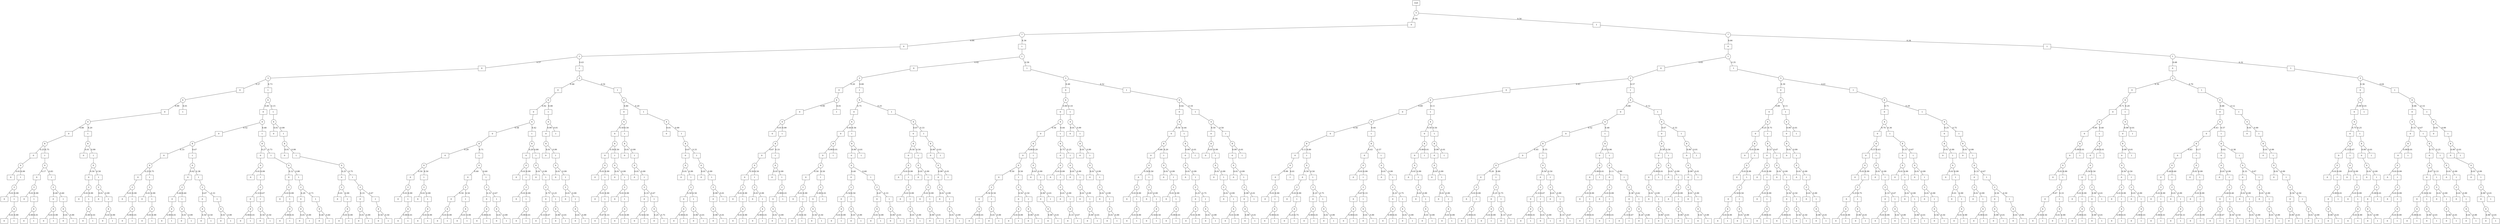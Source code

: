 graph G {
splines=true;
0 [shape=box, label = "root" ]
0--1;
1 [shape=circle, label=5]
1--2[label = 0.50, labelangle=110];
2 [shape=box, label=0]
2--3;
3 [shape=circle, label=7]
3--4[label = 0.64, labelangle=110];
4 [shape=box, label=0]
4--5;
5 [shape=circle, label=1]
5--6[label = 0.57, labelangle=110];
6 [shape=box, label=0]
6--7;
7 [shape=circle, label=3]
7--8[label = 0.27, labelangle=110];
8 [shape=box, label=0]
8--9;
9 [shape=circle, label=6]
9--10[label = 0.99, labelangle=110];
10 [shape=box, label=0]
10--11;
11 [shape=circle, label=4]
11--12[label = 0.80, labelangle=110];
12 [shape=box, label=0]
12--13;
13 [shape=circle, label=8]
13--14[label = 0.25, labelangle=110];
14 [shape=box, label=0]
14--15;
15 [shape=circle, label=0]
15--16[label = 0.01, labelangle=110];
16 [shape=box, label=0]
15--17[label = 0.99, labelangle=110];
17 [shape=box, label=1]
17--18;
18 [shape=circle, label=2]
18--19[label = 0.01, labelangle=110];
19 [shape=box, label=0]
18--20[label = 0.99, labelangle=110];
20 [shape=box, label=1]
20--21;
21 [shape=circle, label=9]
21--22[label = 0.01, labelangle=110];
22 [shape=box, label=0]
21--23[label = 0.99, labelangle=110];
23 [shape=box, label=1]
13--24[label = 0.75, labelangle=110];
24 [shape=box, label=1]
24--25;
25 [shape=circle, label=0]
25--26[label = 0.17, labelangle=110];
26 [shape=box, label=0]
26--27;
27 [shape=circle, label=2]
27--28[label = 0.01, labelangle=110];
28 [shape=box, label=0]
27--29[label = 0.99, labelangle=110];
29 [shape=box, label=1]
29--30;
30 [shape=circle, label=9]
30--31[label = 0.99, labelangle=110];
31 [shape=box, label=0]
30--32[label = 0.01, labelangle=110];
32 [shape=box, label=1]
25--33[label = 0.83, labelangle=110];
33 [shape=box, label=1]
33--34;
34 [shape=circle, label=2]
34--35[label = 0.40, labelangle=110];
35 [shape=box, label=0]
35--36;
36 [shape=circle, label=9]
36--37[label = 0.01, labelangle=110];
37 [shape=box, label=0]
36--38[label = 0.99, labelangle=110];
38 [shape=box, label=1]
34--39[label = 0.60, labelangle=110];
39 [shape=box, label=1]
39--40;
40 [shape=circle, label=9]
40--41[label = 0.01, labelangle=110];
41 [shape=box, label=0]
40--42[label = 0.99, labelangle=110];
42 [shape=box, label=1]
11--43[label = 0.20, labelangle=110];
43 [shape=box, label=1]
43--44;
44 [shape=circle, label=8]
44--45[label = 0.01, labelangle=110];
45 [shape=box, label=0]
44--46[label = 0.99, labelangle=110];
46 [shape=box, label=1]
46--47;
47 [shape=circle, label=0]
47--48[label = 0.50, labelangle=110];
48 [shape=box, label=0]
48--49;
49 [shape=circle, label=2]
49--50[label = 0.01, labelangle=110];
50 [shape=box, label=0]
49--51[label = 0.99, labelangle=110];
51 [shape=box, label=1]
51--52;
52 [shape=circle, label=9]
52--53[label = 0.99, labelangle=110];
53 [shape=box, label=0]
52--54[label = 0.01, labelangle=110];
54 [shape=box, label=1]
47--55[label = 0.50, labelangle=110];
55 [shape=box, label=1]
55--56;
56 [shape=circle, label=2]
56--57[label = 0.01, labelangle=110];
57 [shape=box, label=0]
56--58[label = 0.99, labelangle=110];
58 [shape=box, label=1]
58--59;
59 [shape=circle, label=9]
59--60[label = 0.01, labelangle=110];
60 [shape=box, label=0]
59--61[label = 0.99, labelangle=110];
61 [shape=box, label=1]
9--62[label = 0.01, labelangle=110];
62 [shape=box, label=1]
7--63[label = 0.73, labelangle=110];
63 [shape=box, label=1]
63--64;
64 [shape=circle, label=6]
64--65[label = 0.85, labelangle=110];
65 [shape=box, label=0]
65--66;
66 [shape=circle, label=4]
66--67[label = 0.52, labelangle=110];
67 [shape=box, label=0]
67--68;
68 [shape=circle, label=8]
68--69[label = 0.33, labelangle=110];
69 [shape=box, label=0]
69--70;
70 [shape=circle, label=0]
70--71[label = 0.25, labelangle=110];
71 [shape=box, label=0]
71--72;
72 [shape=circle, label=2]
72--73[label = 0.01, labelangle=110];
73 [shape=box, label=0]
72--74[label = 0.99, labelangle=110];
74 [shape=box, label=1]
74--75;
75 [shape=circle, label=9]
75--76[label = 0.99, labelangle=110];
76 [shape=box, label=0]
75--77[label = 0.01, labelangle=110];
77 [shape=box, label=1]
70--78[label = 0.75, labelangle=110];
78 [shape=box, label=1]
78--79;
79 [shape=circle, label=2]
79--80[label = 0.01, labelangle=110];
80 [shape=box, label=0]
79--81[label = 0.99, labelangle=110];
81 [shape=box, label=1]
81--82;
82 [shape=circle, label=9]
82--83[label = 0.01, labelangle=110];
83 [shape=box, label=0]
82--84[label = 0.99, labelangle=110];
84 [shape=box, label=1]
68--85[label = 0.67, labelangle=110];
85 [shape=box, label=1]
85--86;
86 [shape=circle, label=0]
86--87[label = 0.62, labelangle=110];
87 [shape=box, label=0]
87--88;
88 [shape=circle, label=2]
88--89[label = 0.40, labelangle=110];
89 [shape=box, label=0]
89--90;
90 [shape=circle, label=9]
90--91[label = 0.99, labelangle=110];
91 [shape=box, label=0]
90--92[label = 0.01, labelangle=110];
92 [shape=box, label=1]
88--93[label = 0.60, labelangle=110];
93 [shape=box, label=1]
93--94;
94 [shape=circle, label=9]
94--95[label = 0.01, labelangle=110];
95 [shape=box, label=0]
94--96[label = 0.99, labelangle=110];
96 [shape=box, label=1]
86--97[label = 0.38, labelangle=110];
97 [shape=box, label=1]
97--98;
98 [shape=circle, label=2]
98--99[label = 0.67, labelangle=110];
99 [shape=box, label=0]
99--100;
100 [shape=circle, label=9]
100--101[label = 0.50, labelangle=110];
101 [shape=box, label=0]
100--102[label = 0.50, labelangle=110];
102 [shape=box, label=1]
98--103[label = 0.33, labelangle=110];
103 [shape=box, label=1]
103--104;
104 [shape=circle, label=9]
104--105[label = 0.01, labelangle=110];
105 [shape=box, label=0]
104--106[label = 0.99, labelangle=110];
106 [shape=box, label=1]
66--107[label = 0.48, labelangle=110];
107 [shape=box, label=1]
107--108;
108 [shape=circle, label=8]
108--109[label = 0.27, labelangle=110];
109 [shape=box, label=0]
109--110;
110 [shape=circle, label=0]
110--111[label = 0.01, labelangle=110];
111 [shape=box, label=0]
110--112[label = 0.99, labelangle=110];
112 [shape=box, label=1]
112--113;
113 [shape=circle, label=2]
113--114[label = 0.33, labelangle=110];
114 [shape=box, label=0]
114--115;
115 [shape=circle, label=9]
115--116[label = 0.99, labelangle=110];
116 [shape=box, label=0]
115--117[label = 0.01, labelangle=110];
117 [shape=box, label=1]
113--118[label = 0.67, labelangle=110];
118 [shape=box, label=1]
118--119;
119 [shape=circle, label=9]
119--120[label = 0.50, labelangle=110];
120 [shape=box, label=0]
119--121[label = 0.50, labelangle=110];
121 [shape=box, label=1]
108--122[label = 0.73, labelangle=110];
122 [shape=box, label=1]
122--123;
123 [shape=circle, label=0]
123--124[label = 0.12, labelangle=110];
124 [shape=box, label=0]
124--125;
125 [shape=circle, label=2]
125--126[label = 0.01, labelangle=110];
126 [shape=box, label=0]
125--127[label = 0.99, labelangle=110];
127 [shape=box, label=1]
127--128;
128 [shape=circle, label=9]
128--129[label = 0.99, labelangle=110];
129 [shape=box, label=0]
128--130[label = 0.01, labelangle=110];
130 [shape=box, label=1]
123--131[label = 0.88, labelangle=110];
131 [shape=box, label=1]
131--132;
132 [shape=circle, label=2]
132--133[label = 0.29, labelangle=110];
133 [shape=box, label=0]
133--134;
134 [shape=circle, label=9]
134--135[label = 0.01, labelangle=110];
135 [shape=box, label=0]
134--136[label = 0.99, labelangle=110];
136 [shape=box, label=1]
132--137[label = 0.71, labelangle=110];
137 [shape=box, label=1]
137--138;
138 [shape=circle, label=9]
138--139[label = 0.40, labelangle=110];
139 [shape=box, label=0]
138--140[label = 0.60, labelangle=110];
140 [shape=box, label=1]
64--141[label = 0.15, labelangle=110];
141 [shape=box, label=1]
141--142;
142 [shape=circle, label=4]
142--143[label = 0.01, labelangle=110];
143 [shape=box, label=0]
142--144[label = 0.99, labelangle=110];
144 [shape=box, label=1]
144--145;
145 [shape=circle, label=8]
145--146[label = 0.01, labelangle=110];
146 [shape=box, label=0]
145--147[label = 0.99, labelangle=110];
147 [shape=box, label=1]
147--148;
148 [shape=circle, label=0]
148--149[label = 0.25, labelangle=110];
149 [shape=box, label=0]
149--150;
150 [shape=circle, label=2]
150--151[label = 0.01, labelangle=110];
151 [shape=box, label=0]
150--152[label = 0.99, labelangle=110];
152 [shape=box, label=1]
152--153;
153 [shape=circle, label=9]
153--154[label = 0.01, labelangle=110];
154 [shape=box, label=0]
153--155[label = 0.99, labelangle=110];
155 [shape=box, label=1]
148--156[label = 0.75, labelangle=110];
156 [shape=box, label=1]
156--157;
157 [shape=circle, label=2]
157--158[label = 0.33, labelangle=110];
158 [shape=box, label=0]
158--159;
159 [shape=circle, label=9]
159--160[label = 0.01, labelangle=110];
160 [shape=box, label=0]
159--161[label = 0.99, labelangle=110];
161 [shape=box, label=1]
157--162[label = 0.67, labelangle=110];
162 [shape=box, label=1]
162--163;
163 [shape=circle, label=9]
163--164[label = 0.50, labelangle=110];
164 [shape=box, label=0]
163--165[label = 0.50, labelangle=110];
165 [shape=box, label=1]
5--166[label = 0.43, labelangle=110];
166 [shape=box, label=1]
166--167;
167 [shape=circle, label=3]
167--168[label = 0.46, labelangle=110];
168 [shape=box, label=0]
168--169;
169 [shape=circle, label=6]
169--170[label = 0.92, labelangle=110];
170 [shape=box, label=0]
170--171;
171 [shape=circle, label=4]
171--172[label = 0.58, labelangle=110];
172 [shape=box, label=0]
172--173;
173 [shape=circle, label=8]
173--174[label = 0.29, labelangle=110];
174 [shape=box, label=0]
174--175;
175 [shape=circle, label=0]
175--176[label = 0.50, labelangle=110];
176 [shape=box, label=0]
176--177;
177 [shape=circle, label=2]
177--178[label = 0.01, labelangle=110];
178 [shape=box, label=0]
177--179[label = 0.99, labelangle=110];
179 [shape=box, label=1]
179--180;
180 [shape=circle, label=9]
180--181[label = 0.99, labelangle=110];
181 [shape=box, label=0]
180--182[label = 0.01, labelangle=110];
182 [shape=box, label=1]
175--183[label = 0.50, labelangle=110];
183 [shape=box, label=1]
183--184;
184 [shape=circle, label=2]
184--185[label = 0.01, labelangle=110];
185 [shape=box, label=0]
184--186[label = 0.99, labelangle=110];
186 [shape=box, label=1]
186--187;
187 [shape=circle, label=9]
187--188[label = 0.01, labelangle=110];
188 [shape=box, label=0]
187--189[label = 0.99, labelangle=110];
189 [shape=box, label=1]
173--190[label = 0.71, labelangle=110];
190 [shape=box, label=1]
190--191;
191 [shape=circle, label=0]
191--192[label = 0.40, labelangle=110];
192 [shape=box, label=0]
192--193;
193 [shape=circle, label=2]
193--194[label = 0.50, labelangle=110];
194 [shape=box, label=0]
194--195;
195 [shape=circle, label=9]
195--196[label = 0.01, labelangle=110];
196 [shape=box, label=0]
195--197[label = 0.99, labelangle=110];
197 [shape=box, label=1]
193--198[label = 0.50, labelangle=110];
198 [shape=box, label=1]
198--199;
199 [shape=circle, label=9]
199--200[label = 0.01, labelangle=110];
200 [shape=box, label=0]
199--201[label = 0.99, labelangle=110];
201 [shape=box, label=1]
191--202[label = 0.60, labelangle=110];
202 [shape=box, label=1]
202--203;
203 [shape=circle, label=2]
203--204[label = 0.33, labelangle=110];
204 [shape=box, label=0]
204--205;
205 [shape=circle, label=9]
205--206[label = 0.99, labelangle=110];
206 [shape=box, label=0]
205--207[label = 0.01, labelangle=110];
207 [shape=box, label=1]
203--208[label = 0.67, labelangle=110];
208 [shape=box, label=1]
208--209;
209 [shape=circle, label=9]
209--210[label = 0.01, labelangle=110];
210 [shape=box, label=0]
209--211[label = 0.99, labelangle=110];
211 [shape=box, label=1]
171--212[label = 0.42, labelangle=110];
212 [shape=box, label=1]
212--213;
213 [shape=circle, label=8]
213--214[label = 0.20, labelangle=110];
214 [shape=box, label=0]
214--215;
215 [shape=circle, label=0]
215--216[label = 0.01, labelangle=110];
216 [shape=box, label=0]
215--217[label = 0.99, labelangle=110];
217 [shape=box, label=1]
217--218;
218 [shape=circle, label=2]
218--219[label = 0.01, labelangle=110];
219 [shape=box, label=0]
218--220[label = 0.99, labelangle=110];
220 [shape=box, label=1]
220--221;
221 [shape=circle, label=9]
221--222[label = 0.99, labelangle=110];
222 [shape=box, label=0]
221--223[label = 0.01, labelangle=110];
223 [shape=box, label=1]
213--224[label = 0.80, labelangle=110];
224 [shape=box, label=1]
224--225;
225 [shape=circle, label=0]
225--226[label = 0.01, labelangle=110];
226 [shape=box, label=0]
225--227[label = 0.99, labelangle=110];
227 [shape=box, label=1]
227--228;
228 [shape=circle, label=2]
228--229[label = 0.75, labelangle=110];
229 [shape=box, label=0]
229--230;
230 [shape=circle, label=9]
230--231[label = 0.33, labelangle=110];
231 [shape=box, label=0]
230--232[label = 0.67, labelangle=110];
232 [shape=box, label=1]
228--233[label = 0.25, labelangle=110];
233 [shape=box, label=1]
233--234;
234 [shape=circle, label=9]
234--235[label = 0.99, labelangle=110];
235 [shape=box, label=0]
234--236[label = 0.01, labelangle=110];
236 [shape=box, label=1]
169--237[label = 0.08, labelangle=110];
237 [shape=box, label=1]
237--238;
238 [shape=circle, label=4]
238--239[label = 0.99, labelangle=110];
239 [shape=box, label=0]
239--240;
240 [shape=circle, label=8]
240--241[label = 0.01, labelangle=110];
241 [shape=box, label=0]
240--242[label = 0.99, labelangle=110];
242 [shape=box, label=1]
242--243;
243 [shape=circle, label=0]
243--244[label = 0.01, labelangle=110];
244 [shape=box, label=0]
243--245[label = 0.99, labelangle=110];
245 [shape=box, label=1]
245--246;
246 [shape=circle, label=2]
246--247[label = 0.01, labelangle=110];
247 [shape=box, label=0]
246--248[label = 0.99, labelangle=110];
248 [shape=box, label=1]
248--249;
249 [shape=circle, label=9]
249--250[label = 0.01, labelangle=110];
250 [shape=box, label=0]
249--251[label = 0.99, labelangle=110];
251 [shape=box, label=1]
238--252[label = 0.01, labelangle=110];
252 [shape=box, label=1]
167--253[label = 0.54, labelangle=110];
253 [shape=box, label=1]
253--254;
254 [shape=circle, label=6]
254--255[label = 0.80, labelangle=110];
255 [shape=box, label=0]
255--256;
256 [shape=circle, label=4]
256--257[label = 0.50, labelangle=110];
257 [shape=box, label=0]
257--258;
258 [shape=circle, label=8]
258--259[label = 0.50, labelangle=110];
259 [shape=box, label=0]
259--260;
260 [shape=circle, label=0]
260--261[label = 0.01, labelangle=110];
261 [shape=box, label=0]
260--262[label = 0.99, labelangle=110];
262 [shape=box, label=1]
262--263;
263 [shape=circle, label=2]
263--264[label = 0.01, labelangle=110];
264 [shape=box, label=0]
263--265[label = 0.99, labelangle=110];
265 [shape=box, label=1]
265--266;
266 [shape=circle, label=9]
266--267[label = 0.67, labelangle=110];
267 [shape=box, label=0]
266--268[label = 0.33, labelangle=110];
268 [shape=box, label=1]
258--269[label = 0.50, labelangle=110];
269 [shape=box, label=1]
269--270;
270 [shape=circle, label=0]
270--271[label = 0.01, labelangle=110];
271 [shape=box, label=0]
270--272[label = 0.99, labelangle=110];
272 [shape=box, label=1]
272--273;
273 [shape=circle, label=2]
273--274[label = 0.01, labelangle=110];
274 [shape=box, label=0]
273--275[label = 0.99, labelangle=110];
275 [shape=box, label=1]
275--276;
276 [shape=circle, label=9]
276--277[label = 0.01, labelangle=110];
277 [shape=box, label=0]
276--278[label = 0.99, labelangle=110];
278 [shape=box, label=1]
256--279[label = 0.50, labelangle=110];
279 [shape=box, label=1]
279--280;
280 [shape=circle, label=8]
280--281[label = 0.01, labelangle=110];
281 [shape=box, label=0]
280--282[label = 0.99, labelangle=110];
282 [shape=box, label=1]
282--283;
283 [shape=circle, label=0]
283--284[label = 0.01, labelangle=110];
284 [shape=box, label=0]
283--285[label = 0.99, labelangle=110];
285 [shape=box, label=1]
285--286;
286 [shape=circle, label=2]
286--287[label = 0.33, labelangle=110];
287 [shape=box, label=0]
287--288;
288 [shape=circle, label=9]
288--289[label = 0.50, labelangle=110];
289 [shape=box, label=0]
288--290[label = 0.50, labelangle=110];
290 [shape=box, label=1]
286--291[label = 0.67, labelangle=110];
291 [shape=box, label=1]
291--292;
292 [shape=circle, label=9]
292--293[label = 0.25, labelangle=110];
293 [shape=box, label=0]
292--294[label = 0.75, labelangle=110];
294 [shape=box, label=1]
254--295[label = 0.20, labelangle=110];
295 [shape=box, label=1]
295--296;
296 [shape=circle, label=4]
296--297[label = 0.01, labelangle=110];
297 [shape=box, label=0]
296--298[label = 0.99, labelangle=110];
298 [shape=box, label=1]
298--299;
299 [shape=circle, label=8]
299--300[label = 0.67, labelangle=110];
300 [shape=box, label=0]
300--301;
301 [shape=circle, label=0]
301--302[label = 0.01, labelangle=110];
302 [shape=box, label=0]
301--303[label = 0.99, labelangle=110];
303 [shape=box, label=1]
303--304;
304 [shape=circle, label=2]
304--305[label = 0.50, labelangle=110];
305 [shape=box, label=0]
305--306;
306 [shape=circle, label=9]
306--307[label = 0.99, labelangle=110];
307 [shape=box, label=0]
306--308[label = 0.01, labelangle=110];
308 [shape=box, label=1]
304--309[label = 0.50, labelangle=110];
309 [shape=box, label=1]
309--310;
310 [shape=circle, label=9]
310--311[label = 0.99, labelangle=110];
311 [shape=box, label=0]
310--312[label = 0.01, labelangle=110];
312 [shape=box, label=1]
299--313[label = 0.33, labelangle=110];
313 [shape=box, label=1]
313--314;
314 [shape=circle, label=0]
314--315[label = 0.01, labelangle=110];
315 [shape=box, label=0]
314--316[label = 0.99, labelangle=110];
316 [shape=box, label=1]
316--317;
317 [shape=circle, label=2]
317--318[label = 0.99, labelangle=110];
318 [shape=box, label=0]
318--319;
319 [shape=circle, label=9]
319--320[label = 0.99, labelangle=110];
320 [shape=box, label=0]
319--321[label = 0.01, labelangle=110];
321 [shape=box, label=1]
317--322[label = 0.01, labelangle=110];
322 [shape=box, label=1]
3--323[label = 0.36, labelangle=110];
323 [shape=box, label=1]
323--324;
324 [shape=circle, label=1]
324--325[label = 0.42, labelangle=110];
325 [shape=box, label=0]
325--326;
326 [shape=circle, label=3]
326--327[label = 0.20, labelangle=110];
327 [shape=box, label=0]
327--328;
328 [shape=circle, label=6]
328--329[label = 0.99, labelangle=110];
329 [shape=box, label=0]
329--330;
330 [shape=circle, label=4]
330--331[label = 0.01, labelangle=110];
331 [shape=box, label=0]
330--332[label = 0.99, labelangle=110];
332 [shape=box, label=1]
332--333;
333 [shape=circle, label=8]
333--334[label = 0.67, labelangle=110];
334 [shape=box, label=0]
334--335;
335 [shape=circle, label=0]
335--336[label = 0.50, labelangle=110];
336 [shape=box, label=0]
336--337;
337 [shape=circle, label=2]
337--338[label = 0.01, labelangle=110];
338 [shape=box, label=0]
337--339[label = 0.99, labelangle=110];
339 [shape=box, label=1]
339--340;
340 [shape=circle, label=9]
340--341[label = 0.01, labelangle=110];
341 [shape=box, label=0]
340--342[label = 0.99, labelangle=110];
342 [shape=box, label=1]
335--343[label = 0.50, labelangle=110];
343 [shape=box, label=1]
343--344;
344 [shape=circle, label=2]
344--345[label = 0.01, labelangle=110];
345 [shape=box, label=0]
344--346[label = 0.99, labelangle=110];
346 [shape=box, label=1]
346--347;
347 [shape=circle, label=9]
347--348[label = 0.99, labelangle=110];
348 [shape=box, label=0]
347--349[label = 0.01, labelangle=110];
349 [shape=box, label=1]
333--350[label = 0.33, labelangle=110];
350 [shape=box, label=1]
350--351;
351 [shape=circle, label=0]
351--352[label = 0.01, labelangle=110];
352 [shape=box, label=0]
351--353[label = 0.99, labelangle=110];
353 [shape=box, label=1]
353--354;
354 [shape=circle, label=2]
354--355[label = 0.99, labelangle=110];
355 [shape=box, label=0]
355--356;
356 [shape=circle, label=9]
356--357[label = 0.01, labelangle=110];
357 [shape=box, label=0]
356--358[label = 0.99, labelangle=110];
358 [shape=box, label=1]
354--359[label = 0.01, labelangle=110];
359 [shape=box, label=1]
328--360[label = 0.01, labelangle=110];
360 [shape=box, label=1]
326--361[label = 0.80, labelangle=110];
361 [shape=box, label=1]
361--362;
362 [shape=circle, label=6]
362--363[label = 0.75, labelangle=110];
363 [shape=box, label=0]
363--364;
364 [shape=circle, label=4]
364--365[label = 0.44, labelangle=110];
365 [shape=box, label=0]
365--366;
366 [shape=circle, label=8]
366--367[label = 0.99, labelangle=110];
367 [shape=box, label=0]
367--368;
368 [shape=circle, label=0]
368--369[label = 0.50, labelangle=110];
369 [shape=box, label=0]
369--370;
370 [shape=circle, label=2]
370--371[label = 0.01, labelangle=110];
371 [shape=box, label=0]
370--372[label = 0.99, labelangle=110];
372 [shape=box, label=1]
372--373;
373 [shape=circle, label=9]
373--374[label = 0.50, labelangle=110];
374 [shape=box, label=0]
373--375[label = 0.50, labelangle=110];
375 [shape=box, label=1]
368--376[label = 0.50, labelangle=110];
376 [shape=box, label=1]
376--377;
377 [shape=circle, label=2]
377--378[label = 0.99, labelangle=110];
378 [shape=box, label=0]
378--379;
379 [shape=circle, label=9]
379--380[label = 0.50, labelangle=110];
380 [shape=box, label=0]
379--381[label = 0.50, labelangle=110];
381 [shape=box, label=1]
377--382[label = 0.01, labelangle=110];
382 [shape=box, label=1]
366--383[label = 0.01, labelangle=110];
383 [shape=box, label=1]
364--384[label = 0.56, labelangle=110];
384 [shape=box, label=1]
384--385;
385 [shape=circle, label=8]
385--386[label = 0.99, labelangle=110];
386 [shape=box, label=0]
386--387;
387 [shape=circle, label=0]
387--388[label = 0.40, labelangle=110];
388 [shape=box, label=0]
388--389;
389 [shape=circle, label=2]
389--390[label = 0.50, labelangle=110];
390 [shape=box, label=0]
390--391;
391 [shape=circle, label=9]
391--392[label = 0.01, labelangle=110];
392 [shape=box, label=0]
391--393[label = 0.99, labelangle=110];
393 [shape=box, label=1]
389--394[label = 0.50, labelangle=110];
394 [shape=box, label=1]
394--395;
395 [shape=circle, label=9]
395--396[label = 0.01, labelangle=110];
396 [shape=box, label=0]
395--397[label = 0.99, labelangle=110];
397 [shape=box, label=1]
387--398[label = 0.60, labelangle=110];
398 [shape=box, label=1]
398--399;
399 [shape=circle, label=2]
399--400[label = 0.67, labelangle=110];
400 [shape=box, label=0]
400--401;
401 [shape=circle, label=9]
401--402[label = 0.01, labelangle=110];
402 [shape=box, label=0]
401--403[label = 0.99, labelangle=110];
403 [shape=box, label=1]
399--404[label = 0.33, labelangle=110];
404 [shape=box, label=1]
404--405;
405 [shape=circle, label=9]
405--406[label = 0.99, labelangle=110];
406 [shape=box, label=0]
405--407[label = 0.01, labelangle=110];
407 [shape=box, label=1]
385--408[label = 0.01, labelangle=110];
408 [shape=box, label=1]
362--409[label = 0.25, labelangle=110];
409 [shape=box, label=1]
409--410;
410 [shape=circle, label=4]
410--411[label = 0.67, labelangle=110];
411 [shape=box, label=0]
411--412;
412 [shape=circle, label=8]
412--413[label = 0.50, labelangle=110];
413 [shape=box, label=0]
413--414;
414 [shape=circle, label=0]
414--415[label = 0.01, labelangle=110];
415 [shape=box, label=0]
414--416[label = 0.99, labelangle=110];
416 [shape=box, label=1]
416--417;
417 [shape=circle, label=2]
417--418[label = 0.01, labelangle=110];
418 [shape=box, label=0]
417--419[label = 0.99, labelangle=110];
419 [shape=box, label=1]
419--420;
420 [shape=circle, label=9]
420--421[label = 0.01, labelangle=110];
421 [shape=box, label=0]
420--422[label = 0.99, labelangle=110];
422 [shape=box, label=1]
412--423[label = 0.50, labelangle=110];
423 [shape=box, label=1]
423--424;
424 [shape=circle, label=0]
424--425[label = 0.01, labelangle=110];
425 [shape=box, label=0]
424--426[label = 0.99, labelangle=110];
426 [shape=box, label=1]
426--427;
427 [shape=circle, label=2]
427--428[label = 0.01, labelangle=110];
428 [shape=box, label=0]
427--429[label = 0.99, labelangle=110];
429 [shape=box, label=1]
429--430;
430 [shape=circle, label=9]
430--431[label = 0.99, labelangle=110];
431 [shape=box, label=0]
430--432[label = 0.01, labelangle=110];
432 [shape=box, label=1]
410--433[label = 0.33, labelangle=110];
433 [shape=box, label=1]
433--434;
434 [shape=circle, label=8]
434--435[label = 0.99, labelangle=110];
435 [shape=box, label=0]
435--436;
436 [shape=circle, label=0]
436--437[label = 0.99, labelangle=110];
437 [shape=box, label=0]
437--438;
438 [shape=circle, label=2]
438--439[label = 0.01, labelangle=110];
439 [shape=box, label=0]
438--440[label = 0.99, labelangle=110];
440 [shape=box, label=1]
440--441;
441 [shape=circle, label=9]
441--442[label = 0.01, labelangle=110];
442 [shape=box, label=0]
441--443[label = 0.99, labelangle=110];
443 [shape=box, label=1]
436--444[label = 0.01, labelangle=110];
444 [shape=box, label=1]
434--445[label = 0.01, labelangle=110];
445 [shape=box, label=1]
324--446[label = 0.58, labelangle=110];
446 [shape=box, label=1]
446--447;
447 [shape=circle, label=3]
447--448[label = 0.48, labelangle=110];
448 [shape=box, label=0]
448--449;
449 [shape=circle, label=6]
449--450[label = 0.90, labelangle=110];
450 [shape=box, label=0]
450--451;
451 [shape=circle, label=4]
451--452[label = 0.56, labelangle=110];
452 [shape=box, label=0]
452--453;
453 [shape=circle, label=8]
453--454[label = 0.80, labelangle=110];
454 [shape=box, label=0]
454--455;
455 [shape=circle, label=0]
455--456[label = 0.50, labelangle=110];
456 [shape=box, label=0]
456--457;
457 [shape=circle, label=2]
457--458[label = 0.50, labelangle=110];
458 [shape=box, label=0]
458--459;
459 [shape=circle, label=9]
459--460[label = 0.99, labelangle=110];
460 [shape=box, label=0]
459--461[label = 0.01, labelangle=110];
461 [shape=box, label=1]
457--462[label = 0.50, labelangle=110];
462 [shape=box, label=1]
462--463;
463 [shape=circle, label=9]
463--464[label = 0.01, labelangle=110];
464 [shape=box, label=0]
463--465[label = 0.99, labelangle=110];
465 [shape=box, label=1]
455--466[label = 0.50, labelangle=110];
466 [shape=box, label=1]
466--467;
467 [shape=circle, label=2]
467--468[label = 0.50, labelangle=110];
468 [shape=box, label=0]
468--469;
469 [shape=circle, label=9]
469--470[label = 0.01, labelangle=110];
470 [shape=box, label=0]
469--471[label = 0.99, labelangle=110];
471 [shape=box, label=1]
467--472[label = 0.50, labelangle=110];
472 [shape=box, label=1]
472--473;
473 [shape=circle, label=9]
473--474[label = 0.99, labelangle=110];
474 [shape=box, label=0]
473--475[label = 0.01, labelangle=110];
475 [shape=box, label=1]
453--476[label = 0.20, labelangle=110];
476 [shape=box, label=1]
476--477;
477 [shape=circle, label=0]
477--478[label = 0.01, labelangle=110];
478 [shape=box, label=0]
477--479[label = 0.99, labelangle=110];
479 [shape=box, label=1]
479--480;
480 [shape=circle, label=2]
480--481[label = 0.99, labelangle=110];
481 [shape=box, label=0]
481--482;
482 [shape=circle, label=9]
482--483[label = 0.99, labelangle=110];
483 [shape=box, label=0]
482--484[label = 0.01, labelangle=110];
484 [shape=box, label=1]
480--485[label = 0.01, labelangle=110];
485 [shape=box, label=1]
451--486[label = 0.44, labelangle=110];
486 [shape=box, label=1]
486--487;
487 [shape=circle, label=8]
487--488[label = 0.75, labelangle=110];
488 [shape=box, label=0]
488--489;
489 [shape=circle, label=0]
489--490[label = 0.01, labelangle=110];
490 [shape=box, label=0]
489--491[label = 0.99, labelangle=110];
491 [shape=box, label=1]
491--492;
492 [shape=circle, label=2]
492--493[label = 0.01, labelangle=110];
493 [shape=box, label=0]
492--494[label = 0.99, labelangle=110];
494 [shape=box, label=1]
494--495;
495 [shape=circle, label=9]
495--496[label = 0.33, labelangle=110];
496 [shape=box, label=0]
495--497[label = 0.67, labelangle=110];
497 [shape=box, label=1]
487--498[label = 0.25, labelangle=110];
498 [shape=box, label=1]
498--499;
499 [shape=circle, label=0]
499--500[label = 0.01, labelangle=110];
500 [shape=box, label=0]
499--501[label = 0.99, labelangle=110];
501 [shape=box, label=1]
501--502;
502 [shape=circle, label=2]
502--503[label = 0.01, labelangle=110];
503 [shape=box, label=0]
502--504[label = 0.99, labelangle=110];
504 [shape=box, label=1]
504--505;
505 [shape=circle, label=9]
505--506[label = 0.99, labelangle=110];
506 [shape=box, label=0]
505--507[label = 0.01, labelangle=110];
507 [shape=box, label=1]
449--508[label = 0.10, labelangle=110];
508 [shape=box, label=1]
508--509;
509 [shape=circle, label=4]
509--510[label = 0.01, labelangle=110];
510 [shape=box, label=0]
509--511[label = 0.99, labelangle=110];
511 [shape=box, label=1]
511--512;
512 [shape=circle, label=8]
512--513[label = 0.01, labelangle=110];
513 [shape=box, label=0]
512--514[label = 0.99, labelangle=110];
514 [shape=box, label=1]
514--515;
515 [shape=circle, label=0]
515--516[label = 0.01, labelangle=110];
516 [shape=box, label=0]
515--517[label = 0.99, labelangle=110];
517 [shape=box, label=1]
517--518;
518 [shape=circle, label=2]
518--519[label = 0.01, labelangle=110];
519 [shape=box, label=0]
518--520[label = 0.99, labelangle=110];
520 [shape=box, label=1]
520--521;
521 [shape=circle, label=9]
521--522[label = 0.01, labelangle=110];
522 [shape=box, label=0]
521--523[label = 0.99, labelangle=110];
523 [shape=box, label=1]
447--524[label = 0.52, labelangle=110];
524 [shape=box, label=1]
524--525;
525 [shape=circle, label=6]
525--526[label = 0.82, labelangle=110];
526 [shape=box, label=0]
526--527;
527 [shape=circle, label=4]
527--528[label = 0.56, labelangle=110];
528 [shape=box, label=0]
528--529;
529 [shape=circle, label=8]
529--530[label = 0.80, labelangle=110];
530 [shape=box, label=0]
530--531;
531 [shape=circle, label=0]
531--532[label = 0.50, labelangle=110];
532 [shape=box, label=0]
532--533;
533 [shape=circle, label=2]
533--534[label = 0.01, labelangle=110];
534 [shape=box, label=0]
533--535[label = 0.99, labelangle=110];
535 [shape=box, label=1]
535--536;
536 [shape=circle, label=9]
536--537[label = 0.01, labelangle=110];
537 [shape=box, label=0]
536--538[label = 0.99, labelangle=110];
538 [shape=box, label=1]
531--539[label = 0.50, labelangle=110];
539 [shape=box, label=1]
539--540;
540 [shape=circle, label=2]
540--541[label = 0.01, labelangle=110];
541 [shape=box, label=0]
540--542[label = 0.99, labelangle=110];
542 [shape=box, label=1]
542--543;
543 [shape=circle, label=9]
543--544[label = 0.50, labelangle=110];
544 [shape=box, label=0]
543--545[label = 0.50, labelangle=110];
545 [shape=box, label=1]
529--546[label = 0.20, labelangle=110];
546 [shape=box, label=1]
546--547;
547 [shape=circle, label=0]
547--548[label = 0.01, labelangle=110];
548 [shape=box, label=0]
547--549[label = 0.99, labelangle=110];
549 [shape=box, label=1]
549--550;
550 [shape=circle, label=2]
550--551[label = 0.01, labelangle=110];
551 [shape=box, label=0]
550--552[label = 0.99, labelangle=110];
552 [shape=box, label=1]
552--553;
553 [shape=circle, label=9]
553--554[label = 0.99, labelangle=110];
554 [shape=box, label=0]
553--555[label = 0.01, labelangle=110];
555 [shape=box, label=1]
527--556[label = 0.44, labelangle=110];
556 [shape=box, label=1]
556--557;
557 [shape=circle, label=8]
557--558[label = 0.99, labelangle=110];
558 [shape=box, label=0]
558--559;
559 [shape=circle, label=0]
559--560[label = 0.01, labelangle=110];
560 [shape=box, label=0]
559--561[label = 0.99, labelangle=110];
561 [shape=box, label=1]
561--562;
562 [shape=circle, label=2]
562--563[label = 0.25, labelangle=110];
563 [shape=box, label=0]
563--564;
564 [shape=circle, label=9]
564--565[label = 0.01, labelangle=110];
565 [shape=box, label=0]
564--566[label = 0.99, labelangle=110];
566 [shape=box, label=1]
562--567[label = 0.75, labelangle=110];
567 [shape=box, label=1]
567--568;
568 [shape=circle, label=9]
568--569[label = 0.01, labelangle=110];
569 [shape=box, label=0]
568--570[label = 0.99, labelangle=110];
570 [shape=box, label=1]
557--571[label = 0.01, labelangle=110];
571 [shape=box, label=1]
525--572[label = 0.18, labelangle=110];
572 [shape=box, label=1]
572--573;
573 [shape=circle, label=4]
573--574[label = 0.50, labelangle=110];
574 [shape=box, label=0]
574--575;
575 [shape=circle, label=8]
575--576[label = 0.01, labelangle=110];
576 [shape=box, label=0]
575--577[label = 0.99, labelangle=110];
577 [shape=box, label=1]
577--578;
578 [shape=circle, label=0]
578--579[label = 0.01, labelangle=110];
579 [shape=box, label=0]
578--580[label = 0.99, labelangle=110];
580 [shape=box, label=1]
580--581;
581 [shape=circle, label=2]
581--582[label = 0.01, labelangle=110];
582 [shape=box, label=0]
581--583[label = 0.99, labelangle=110];
583 [shape=box, label=1]
583--584;
584 [shape=circle, label=9]
584--585[label = 0.01, labelangle=110];
585 [shape=box, label=0]
584--586[label = 0.99, labelangle=110];
586 [shape=box, label=1]
573--587[label = 0.50, labelangle=110];
587 [shape=box, label=1]
587--588;
588 [shape=circle, label=8]
588--589[label = 0.99, labelangle=110];
589 [shape=box, label=0]
589--590;
590 [shape=circle, label=0]
590--591[label = 0.01, labelangle=110];
591 [shape=box, label=0]
590--592[label = 0.99, labelangle=110];
592 [shape=box, label=1]
592--593;
593 [shape=circle, label=2]
593--594[label = 0.99, labelangle=110];
594 [shape=box, label=0]
594--595;
595 [shape=circle, label=9]
595--596[label = 0.99, labelangle=110];
596 [shape=box, label=0]
595--597[label = 0.01, labelangle=110];
597 [shape=box, label=1]
593--598[label = 0.01, labelangle=110];
598 [shape=box, label=1]
588--599[label = 0.01, labelangle=110];
599 [shape=box, label=1]
1--600[label = 0.50, labelangle=110];
600 [shape=box, label=1]
600--601;
601 [shape=circle, label=7]
601--602[label = 0.66, labelangle=110];
602 [shape=box, label=0]
602--603;
603 [shape=circle, label=1]
603--604[label = 0.65, labelangle=110];
604 [shape=box, label=0]
604--605;
605 [shape=circle, label=3]
605--606[label = 0.43, labelangle=110];
606 [shape=box, label=0]
606--607;
607 [shape=circle, label=6]
607--608[label = 0.89, labelangle=110];
608 [shape=box, label=0]
608--609;
609 [shape=circle, label=4]
609--610[label = 0.56, labelangle=110];
610 [shape=box, label=0]
610--611;
611 [shape=circle, label=8]
611--612[label = 0.11, labelangle=110];
612 [shape=box, label=0]
612--613;
613 [shape=circle, label=0]
613--614[label = 0.99, labelangle=110];
614 [shape=box, label=0]
614--615;
615 [shape=circle, label=2]
615--616[label = 0.01, labelangle=110];
616 [shape=box, label=0]
615--617[label = 0.99, labelangle=110];
617 [shape=box, label=1]
617--618;
618 [shape=circle, label=9]
618--619[label = 0.99, labelangle=110];
619 [shape=box, label=0]
618--620[label = 0.01, labelangle=110];
620 [shape=box, label=1]
613--621[label = 0.01, labelangle=110];
621 [shape=box, label=1]
611--622[label = 0.89, labelangle=110];
622 [shape=box, label=1]
622--623;
623 [shape=circle, label=0]
623--624[label = 0.50, labelangle=110];
624 [shape=box, label=0]
624--625;
625 [shape=circle, label=2]
625--626[label = 0.01, labelangle=110];
626 [shape=box, label=0]
625--627[label = 0.99, labelangle=110];
627 [shape=box, label=1]
627--628;
628 [shape=circle, label=9]
628--629[label = 0.25, labelangle=110];
629 [shape=box, label=0]
628--630[label = 0.75, labelangle=110];
630 [shape=box, label=1]
623--631[label = 0.50, labelangle=110];
631 [shape=box, label=1]
631--632;
632 [shape=circle, label=2]
632--633[label = 0.25, labelangle=110];
633 [shape=box, label=0]
633--634;
634 [shape=circle, label=9]
634--635[label = 0.99, labelangle=110];
635 [shape=box, label=0]
634--636[label = 0.01, labelangle=110];
636 [shape=box, label=1]
632--637[label = 0.75, labelangle=110];
637 [shape=box, label=1]
637--638;
638 [shape=circle, label=9]
638--639[label = 0.01, labelangle=110];
639 [shape=box, label=0]
638--640[label = 0.99, labelangle=110];
640 [shape=box, label=1]
609--641[label = 0.44, labelangle=110];
641 [shape=box, label=1]
641--642;
642 [shape=circle, label=8]
642--643[label = 0.43, labelangle=110];
643 [shape=box, label=0]
643--644;
644 [shape=circle, label=0]
644--645[label = 0.01, labelangle=110];
645 [shape=box, label=0]
644--646[label = 0.99, labelangle=110];
646 [shape=box, label=1]
646--647;
647 [shape=circle, label=2]
647--648[label = 0.67, labelangle=110];
648 [shape=box, label=0]
648--649;
649 [shape=circle, label=9]
649--650[label = 0.99, labelangle=110];
650 [shape=box, label=0]
649--651[label = 0.01, labelangle=110];
651 [shape=box, label=1]
647--652[label = 0.33, labelangle=110];
652 [shape=box, label=1]
652--653;
653 [shape=circle, label=9]
653--654[label = 0.01, labelangle=110];
654 [shape=box, label=0]
653--655[label = 0.99, labelangle=110];
655 [shape=box, label=1]
642--656[label = 0.57, labelangle=110];
656 [shape=box, label=1]
656--657;
657 [shape=circle, label=0]
657--658[label = 0.01, labelangle=110];
658 [shape=box, label=0]
657--659[label = 0.99, labelangle=110];
659 [shape=box, label=1]
659--660;
660 [shape=circle, label=2]
660--661[label = 0.25, labelangle=110];
661 [shape=box, label=0]
661--662;
662 [shape=circle, label=9]
662--663[label = 0.99, labelangle=110];
663 [shape=box, label=0]
662--664[label = 0.01, labelangle=110];
664 [shape=box, label=1]
660--665[label = 0.75, labelangle=110];
665 [shape=box, label=1]
665--666;
666 [shape=circle, label=9]
666--667[label = 0.01, labelangle=110];
667 [shape=box, label=0]
666--668[label = 0.99, labelangle=110];
668 [shape=box, label=1]
607--669[label = 0.11, labelangle=110];
669 [shape=box, label=1]
669--670;
670 [shape=circle, label=4]
670--671[label = 0.50, labelangle=110];
671 [shape=box, label=0]
671--672;
672 [shape=circle, label=8]
672--673[label = 0.99, labelangle=110];
673 [shape=box, label=0]
673--674;
674 [shape=circle, label=0]
674--675[label = 0.01, labelangle=110];
675 [shape=box, label=0]
674--676[label = 0.99, labelangle=110];
676 [shape=box, label=1]
676--677;
677 [shape=circle, label=2]
677--678[label = 0.01, labelangle=110];
678 [shape=box, label=0]
677--679[label = 0.99, labelangle=110];
679 [shape=box, label=1]
679--680;
680 [shape=circle, label=9]
680--681[label = 0.01, labelangle=110];
681 [shape=box, label=0]
680--682[label = 0.99, labelangle=110];
682 [shape=box, label=1]
672--683[label = 0.01, labelangle=110];
683 [shape=box, label=1]
670--684[label = 0.50, labelangle=110];
684 [shape=box, label=1]
684--685;
685 [shape=circle, label=8]
685--686[label = 0.99, labelangle=110];
686 [shape=box, label=0]
686--687;
687 [shape=circle, label=0]
687--688[label = 0.01, labelangle=110];
688 [shape=box, label=0]
687--689[label = 0.99, labelangle=110];
689 [shape=box, label=1]
689--690;
690 [shape=circle, label=2]
690--691[label = 0.01, labelangle=110];
691 [shape=box, label=0]
690--692[label = 0.99, labelangle=110];
692 [shape=box, label=1]
692--693;
693 [shape=circle, label=9]
693--694[label = 0.01, labelangle=110];
694 [shape=box, label=0]
693--695[label = 0.99, labelangle=110];
695 [shape=box, label=1]
685--696[label = 0.01, labelangle=110];
696 [shape=box, label=1]
605--697[label = 0.57, labelangle=110];
697 [shape=box, label=1]
697--698;
698 [shape=circle, label=6]
698--699[label = 0.88, labelangle=110];
699 [shape=box, label=0]
699--700;
700 [shape=circle, label=4]
700--701[label = 0.52, labelangle=110];
701 [shape=box, label=0]
701--702;
702 [shape=circle, label=8]
702--703[label = 0.45, labelangle=110];
703 [shape=box, label=0]
703--704;
704 [shape=circle, label=0]
704--705[label = 0.20, labelangle=110];
705 [shape=box, label=0]
705--706;
706 [shape=circle, label=2]
706--707[label = 0.01, labelangle=110];
707 [shape=box, label=0]
706--708[label = 0.99, labelangle=110];
708 [shape=box, label=1]
708--709;
709 [shape=circle, label=9]
709--710[label = 0.99, labelangle=110];
710 [shape=box, label=0]
709--711[label = 0.01, labelangle=110];
711 [shape=box, label=1]
704--712[label = 0.80, labelangle=110];
712 [shape=box, label=1]
712--713;
713 [shape=circle, label=2]
713--714[label = 0.25, labelangle=110];
714 [shape=box, label=0]
714--715;
715 [shape=circle, label=9]
715--716[label = 0.01, labelangle=110];
716 [shape=box, label=0]
715--717[label = 0.99, labelangle=110];
717 [shape=box, label=1]
713--718[label = 0.75, labelangle=110];
718 [shape=box, label=1]
718--719;
719 [shape=circle, label=9]
719--720[label = 0.33, labelangle=110];
720 [shape=box, label=0]
719--721[label = 0.67, labelangle=110];
721 [shape=box, label=1]
702--722[label = 0.55, labelangle=110];
722 [shape=box, label=1]
722--723;
723 [shape=circle, label=0]
723--724[label = 0.50, labelangle=110];
724 [shape=box, label=0]
724--725;
725 [shape=circle, label=2]
725--726[label = 0.33, labelangle=110];
726 [shape=box, label=0]
726--727;
727 [shape=circle, label=9]
727--728[label = 0.99, labelangle=110];
728 [shape=box, label=0]
727--729[label = 0.01, labelangle=110];
729 [shape=box, label=1]
725--730[label = 0.67, labelangle=110];
730 [shape=box, label=1]
730--731;
731 [shape=circle, label=9]
731--732[label = 0.01, labelangle=110];
732 [shape=box, label=0]
731--733[label = 0.99, labelangle=110];
733 [shape=box, label=1]
723--734[label = 0.50, labelangle=110];
734 [shape=box, label=1]
734--735;
735 [shape=circle, label=2]
735--736[label = 0.01, labelangle=110];
736 [shape=box, label=0]
735--737[label = 0.99, labelangle=110];
737 [shape=box, label=1]
737--738;
738 [shape=circle, label=9]
738--739[label = 0.33, labelangle=110];
739 [shape=box, label=0]
738--740[label = 0.67, labelangle=110];
740 [shape=box, label=1]
700--741[label = 0.48, labelangle=110];
741 [shape=box, label=1]
741--742;
742 [shape=circle, label=8]
742--743[label = 0.10, labelangle=110];
743 [shape=box, label=0]
743--744;
744 [shape=circle, label=0]
744--745[label = 0.99, labelangle=110];
745 [shape=box, label=0]
745--746;
746 [shape=circle, label=2]
746--747[label = 0.01, labelangle=110];
747 [shape=box, label=0]
746--748[label = 0.99, labelangle=110];
748 [shape=box, label=1]
748--749;
749 [shape=circle, label=9]
749--750[label = 0.99, labelangle=110];
750 [shape=box, label=0]
749--751[label = 0.01, labelangle=110];
751 [shape=box, label=1]
744--752[label = 0.01, labelangle=110];
752 [shape=box, label=1]
742--753[label = 0.90, labelangle=110];
753 [shape=box, label=1]
753--754;
754 [shape=circle, label=0]
754--755[label = 0.11, labelangle=110];
755 [shape=box, label=0]
755--756;
756 [shape=circle, label=2]
756--757[label = 0.01, labelangle=110];
757 [shape=box, label=0]
756--758[label = 0.99, labelangle=110];
758 [shape=box, label=1]
758--759;
759 [shape=circle, label=9]
759--760[label = 0.99, labelangle=110];
760 [shape=box, label=0]
759--761[label = 0.01, labelangle=110];
761 [shape=box, label=1]
754--762[label = 0.89, labelangle=110];
762 [shape=box, label=1]
762--763;
763 [shape=circle, label=2]
763--764[label = 0.38, labelangle=110];
764 [shape=box, label=0]
764--765;
765 [shape=circle, label=9]
765--766[label = 0.33, labelangle=110];
766 [shape=box, label=0]
765--767[label = 0.67, labelangle=110];
767 [shape=box, label=1]
763--768[label = 0.62, labelangle=110];
768 [shape=box, label=1]
768--769;
769 [shape=circle, label=9]
769--770[label = 0.20, labelangle=110];
770 [shape=box, label=0]
769--771[label = 0.80, labelangle=110];
771 [shape=box, label=1]
698--772[label = 0.12, labelangle=110];
772 [shape=box, label=1]
772--773;
773 [shape=circle, label=4]
773--774[label = 0.67, labelangle=110];
774 [shape=box, label=0]
774--775;
775 [shape=circle, label=8]
775--776[label = 0.50, labelangle=110];
776 [shape=box, label=0]
776--777;
777 [shape=circle, label=0]
777--778[label = 0.99, labelangle=110];
778 [shape=box, label=0]
778--779;
779 [shape=circle, label=2]
779--780[label = 0.01, labelangle=110];
780 [shape=box, label=0]
779--781[label = 0.99, labelangle=110];
781 [shape=box, label=1]
781--782;
782 [shape=circle, label=9]
782--783[label = 0.99, labelangle=110];
783 [shape=box, label=0]
782--784[label = 0.01, labelangle=110];
784 [shape=box, label=1]
777--785[label = 0.01, labelangle=110];
785 [shape=box, label=1]
775--786[label = 0.50, labelangle=110];
786 [shape=box, label=1]
786--787;
787 [shape=circle, label=0]
787--788[label = 0.01, labelangle=110];
788 [shape=box, label=0]
787--789[label = 0.99, labelangle=110];
789 [shape=box, label=1]
789--790;
790 [shape=circle, label=2]
790--791[label = 0.01, labelangle=110];
791 [shape=box, label=0]
790--792[label = 0.99, labelangle=110];
792 [shape=box, label=1]
792--793;
793 [shape=circle, label=9]
793--794[label = 0.99, labelangle=110];
794 [shape=box, label=0]
793--795[label = 0.01, labelangle=110];
795 [shape=box, label=1]
773--796[label = 0.33, labelangle=110];
796 [shape=box, label=1]
796--797;
797 [shape=circle, label=8]
797--798[label = 0.99, labelangle=110];
798 [shape=box, label=0]
798--799;
799 [shape=circle, label=0]
799--800[label = 0.99, labelangle=110];
800 [shape=box, label=0]
800--801;
801 [shape=circle, label=2]
801--802[label = 0.01, labelangle=110];
802 [shape=box, label=0]
801--803[label = 0.99, labelangle=110];
803 [shape=box, label=1]
803--804;
804 [shape=circle, label=9]
804--805[label = 0.01, labelangle=110];
805 [shape=box, label=0]
804--806[label = 0.99, labelangle=110];
806 [shape=box, label=1]
799--807[label = 0.01, labelangle=110];
807 [shape=box, label=1]
797--808[label = 0.01, labelangle=110];
808 [shape=box, label=1]
603--809[label = 0.35, labelangle=110];
809 [shape=box, label=1]
809--810;
810 [shape=circle, label=3]
810--811[label = 0.39, labelangle=110];
811 [shape=box, label=0]
811--812;
812 [shape=circle, label=6]
812--813[label = 0.89, labelangle=110];
813 [shape=box, label=0]
813--814;
814 [shape=circle, label=4]
814--815[label = 0.25, labelangle=110];
815 [shape=box, label=0]
815--816;
816 [shape=circle, label=8]
816--817[label = 0.01, labelangle=110];
817 [shape=box, label=0]
816--818[label = 0.99, labelangle=110];
818 [shape=box, label=1]
818--819;
819 [shape=circle, label=0]
819--820[label = 0.01, labelangle=110];
820 [shape=box, label=0]
819--821[label = 0.99, labelangle=110];
821 [shape=box, label=1]
821--822;
822 [shape=circle, label=2]
822--823[label = 0.50, labelangle=110];
823 [shape=box, label=0]
823--824;
824 [shape=circle, label=9]
824--825[label = 0.01, labelangle=110];
825 [shape=box, label=0]
824--826[label = 0.99, labelangle=110];
826 [shape=box, label=1]
822--827[label = 0.50, labelangle=110];
827 [shape=box, label=1]
827--828;
828 [shape=circle, label=9]
828--829[label = 0.01, labelangle=110];
829 [shape=box, label=0]
828--830[label = 0.99, labelangle=110];
830 [shape=box, label=1]
814--831[label = 0.75, labelangle=110];
831 [shape=box, label=1]
831--832;
832 [shape=circle, label=8]
832--833[label = 0.33, labelangle=110];
833 [shape=box, label=0]
833--834;
834 [shape=circle, label=0]
834--835[label = 0.01, labelangle=110];
835 [shape=box, label=0]
834--836[label = 0.99, labelangle=110];
836 [shape=box, label=1]
836--837;
837 [shape=circle, label=2]
837--838[label = 0.01, labelangle=110];
838 [shape=box, label=0]
837--839[label = 0.99, labelangle=110];
839 [shape=box, label=1]
839--840;
840 [shape=circle, label=9]
840--841[label = 0.99, labelangle=110];
841 [shape=box, label=0]
840--842[label = 0.01, labelangle=110];
842 [shape=box, label=1]
832--843[label = 0.67, labelangle=110];
843 [shape=box, label=1]
843--844;
844 [shape=circle, label=0]
844--845[label = 0.01, labelangle=110];
845 [shape=box, label=0]
844--846[label = 0.99, labelangle=110];
846 [shape=box, label=1]
846--847;
847 [shape=circle, label=2]
847--848[label = 0.50, labelangle=110];
848 [shape=box, label=0]
848--849;
849 [shape=circle, label=9]
849--850[label = 0.99, labelangle=110];
850 [shape=box, label=0]
849--851[label = 0.01, labelangle=110];
851 [shape=box, label=1]
847--852[label = 0.50, labelangle=110];
852 [shape=box, label=1]
852--853;
853 [shape=circle, label=9]
853--854[label = 0.50, labelangle=110];
854 [shape=box, label=0]
853--855[label = 0.50, labelangle=110];
855 [shape=box, label=1]
812--856[label = 0.11, labelangle=110];
856 [shape=box, label=1]
856--857;
857 [shape=circle, label=4]
857--858[label = 0.99, labelangle=110];
858 [shape=box, label=0]
858--859;
859 [shape=circle, label=8]
859--860[label = 0.01, labelangle=110];
860 [shape=box, label=0]
859--861[label = 0.99, labelangle=110];
861 [shape=box, label=1]
861--862;
862 [shape=circle, label=0]
862--863[label = 0.01, labelangle=110];
863 [shape=box, label=0]
862--864[label = 0.99, labelangle=110];
864 [shape=box, label=1]
864--865;
865 [shape=circle, label=2]
865--866[label = 0.01, labelangle=110];
866 [shape=box, label=0]
865--867[label = 0.99, labelangle=110];
867 [shape=box, label=1]
867--868;
868 [shape=circle, label=9]
868--869[label = 0.99, labelangle=110];
869 [shape=box, label=0]
868--870[label = 0.01, labelangle=110];
870 [shape=box, label=1]
857--871[label = 0.01, labelangle=110];
871 [shape=box, label=1]
810--872[label = 0.61, labelangle=110];
872 [shape=box, label=1]
872--873;
873 [shape=circle, label=6]
873--874[label = 0.71, labelangle=110];
874 [shape=box, label=0]
874--875;
875 [shape=circle, label=4]
875--876[label = 0.70, labelangle=110];
876 [shape=box, label=0]
876--877;
877 [shape=circle, label=8]
877--878[label = 0.57, labelangle=110];
878 [shape=box, label=0]
878--879;
879 [shape=circle, label=0]
879--880[label = 0.01, labelangle=110];
880 [shape=box, label=0]
879--881[label = 0.99, labelangle=110];
881 [shape=box, label=1]
881--882;
882 [shape=circle, label=2]
882--883[label = 0.25, labelangle=110];
883 [shape=box, label=0]
883--884;
884 [shape=circle, label=9]
884--885[label = 0.01, labelangle=110];
885 [shape=box, label=0]
884--886[label = 0.99, labelangle=110];
886 [shape=box, label=1]
882--887[label = 0.75, labelangle=110];
887 [shape=box, label=1]
887--888;
888 [shape=circle, label=9]
888--889[label = 0.99, labelangle=110];
889 [shape=box, label=0]
888--890[label = 0.01, labelangle=110];
890 [shape=box, label=1]
877--891[label = 0.43, labelangle=110];
891 [shape=box, label=1]
891--892;
892 [shape=circle, label=0]
892--893[label = 0.01, labelangle=110];
893 [shape=box, label=0]
892--894[label = 0.99, labelangle=110];
894 [shape=box, label=1]
894--895;
895 [shape=circle, label=2]
895--896[label = 0.33, labelangle=110];
896 [shape=box, label=0]
896--897;
897 [shape=circle, label=9]
897--898[label = 0.01, labelangle=110];
898 [shape=box, label=0]
897--899[label = 0.99, labelangle=110];
899 [shape=box, label=1]
895--900[label = 0.67, labelangle=110];
900 [shape=box, label=1]
900--901;
901 [shape=circle, label=9]
901--902[label = 0.01, labelangle=110];
902 [shape=box, label=0]
901--903[label = 0.99, labelangle=110];
903 [shape=box, label=1]
875--904[label = 0.30, labelangle=110];
904 [shape=box, label=1]
904--905;
905 [shape=circle, label=8]
905--906[label = 0.33, labelangle=110];
906 [shape=box, label=0]
906--907;
907 [shape=circle, label=0]
907--908[label = 0.01, labelangle=110];
908 [shape=box, label=0]
907--909[label = 0.99, labelangle=110];
909 [shape=box, label=1]
909--910;
910 [shape=circle, label=2]
910--911[label = 0.01, labelangle=110];
911 [shape=box, label=0]
910--912[label = 0.99, labelangle=110];
912 [shape=box, label=1]
912--913;
913 [shape=circle, label=9]
913--914[label = 0.99, labelangle=110];
914 [shape=box, label=0]
913--915[label = 0.01, labelangle=110];
915 [shape=box, label=1]
905--916[label = 0.67, labelangle=110];
916 [shape=box, label=1]
916--917;
917 [shape=circle, label=0]
917--918[label = 0.01, labelangle=110];
918 [shape=box, label=0]
917--919[label = 0.99, labelangle=110];
919 [shape=box, label=1]
919--920;
920 [shape=circle, label=2]
920--921[label = 0.01, labelangle=110];
921 [shape=box, label=0]
920--922[label = 0.99, labelangle=110];
922 [shape=box, label=1]
922--923;
923 [shape=circle, label=9]
923--924[label = 0.50, labelangle=110];
924 [shape=box, label=0]
923--925[label = 0.50, labelangle=110];
925 [shape=box, label=1]
873--926[label = 0.29, labelangle=110];
926 [shape=box, label=1]
926--927;
927 [shape=circle, label=4]
927--928[label = 0.25, labelangle=110];
928 [shape=box, label=0]
928--929;
929 [shape=circle, label=8]
929--930[label = 0.01, labelangle=110];
930 [shape=box, label=0]
929--931[label = 0.99, labelangle=110];
931 [shape=box, label=1]
931--932;
932 [shape=circle, label=0]
932--933[label = 0.01, labelangle=110];
933 [shape=box, label=0]
932--934[label = 0.99, labelangle=110];
934 [shape=box, label=1]
934--935;
935 [shape=circle, label=2]
935--936[label = 0.01, labelangle=110];
936 [shape=box, label=0]
935--937[label = 0.99, labelangle=110];
937 [shape=box, label=1]
937--938;
938 [shape=circle, label=9]
938--939[label = 0.01, labelangle=110];
939 [shape=box, label=0]
938--940[label = 0.99, labelangle=110];
940 [shape=box, label=1]
927--941[label = 0.75, labelangle=110];
941 [shape=box, label=1]
941--942;
942 [shape=circle, label=8]
942--943[label = 0.01, labelangle=110];
943 [shape=box, label=0]
942--944[label = 0.99, labelangle=110];
944 [shape=box, label=1]
944--945;
945 [shape=circle, label=0]
945--946[label = 0.33, labelangle=110];
946 [shape=box, label=0]
946--947;
947 [shape=circle, label=2]
947--948[label = 0.01, labelangle=110];
948 [shape=box, label=0]
947--949[label = 0.99, labelangle=110];
949 [shape=box, label=1]
949--950;
950 [shape=circle, label=9]
950--951[label = 0.99, labelangle=110];
951 [shape=box, label=0]
950--952[label = 0.01, labelangle=110];
952 [shape=box, label=1]
945--953[label = 0.67, labelangle=110];
953 [shape=box, label=1]
953--954;
954 [shape=circle, label=2]
954--955[label = 0.50, labelangle=110];
955 [shape=box, label=0]
955--956;
956 [shape=circle, label=9]
956--957[label = 0.99, labelangle=110];
957 [shape=box, label=0]
956--958[label = 0.01, labelangle=110];
958 [shape=box, label=1]
954--959[label = 0.50, labelangle=110];
959 [shape=box, label=1]
959--960;
960 [shape=circle, label=9]
960--961[label = 0.01, labelangle=110];
961 [shape=box, label=0]
960--962[label = 0.99, labelangle=110];
962 [shape=box, label=1]
601--963[label = 0.34, labelangle=110];
963 [shape=box, label=1]
963--964;
964 [shape=circle, label=1]
964--965[label = 0.68, labelangle=110];
965 [shape=box, label=0]
965--966;
966 [shape=circle, label=3]
966--967[label = 0.30, labelangle=110];
967 [shape=box, label=0]
967--968;
968 [shape=circle, label=6]
968--969[label = 0.71, labelangle=110];
969 [shape=box, label=0]
969--970;
970 [shape=circle, label=4]
970--971[label = 0.60, labelangle=110];
971 [shape=box, label=0]
971--972;
972 [shape=circle, label=8]
972--973[label = 0.99, labelangle=110];
973 [shape=box, label=0]
973--974;
974 [shape=circle, label=0]
974--975[label = 0.01, labelangle=110];
975 [shape=box, label=0]
974--976[label = 0.99, labelangle=110];
976 [shape=box, label=1]
976--977;
977 [shape=circle, label=2]
977--978[label = 0.67, labelangle=110];
978 [shape=box, label=0]
978--979;
979 [shape=circle, label=9]
979--980[label = 0.50, labelangle=110];
980 [shape=box, label=0]
979--981[label = 0.50, labelangle=110];
981 [shape=box, label=1]
977--982[label = 0.33, labelangle=110];
982 [shape=box, label=1]
982--983;
983 [shape=circle, label=9]
983--984[label = 0.01, labelangle=110];
984 [shape=box, label=0]
983--985[label = 0.99, labelangle=110];
985 [shape=box, label=1]
972--986[label = 0.01, labelangle=110];
986 [shape=box, label=1]
970--987[label = 0.40, labelangle=110];
987 [shape=box, label=1]
987--988;
988 [shape=circle, label=8]
988--989[label = 0.99, labelangle=110];
989 [shape=box, label=0]
989--990;
990 [shape=circle, label=0]
990--991[label = 0.50, labelangle=110];
991 [shape=box, label=0]
991--992;
992 [shape=circle, label=2]
992--993[label = 0.01, labelangle=110];
993 [shape=box, label=0]
992--994[label = 0.99, labelangle=110];
994 [shape=box, label=1]
994--995;
995 [shape=circle, label=9]
995--996[label = 0.99, labelangle=110];
996 [shape=box, label=0]
995--997[label = 0.01, labelangle=110];
997 [shape=box, label=1]
990--998[label = 0.50, labelangle=110];
998 [shape=box, label=1]
998--999;
999 [shape=circle, label=2]
999--1000[label = 0.99, labelangle=110];
1000 [shape=box, label=0]
1000--1001;
1001 [shape=circle, label=9]
1001--1002[label = 0.99, labelangle=110];
1002 [shape=box, label=0]
1001--1003[label = 0.01, labelangle=110];
1003 [shape=box, label=1]
999--1004[label = 0.01, labelangle=110];
1004 [shape=box, label=1]
988--1005[label = 0.01, labelangle=110];
1005 [shape=box, label=1]
968--1006[label = 0.29, labelangle=110];
1006 [shape=box, label=1]
1006--1007;
1007 [shape=circle, label=4]
1007--1008[label = 0.99, labelangle=110];
1008 [shape=box, label=0]
1008--1009;
1009 [shape=circle, label=8]
1009--1010[label = 0.99, labelangle=110];
1010 [shape=box, label=0]
1010--1011;
1011 [shape=circle, label=0]
1011--1012[label = 0.50, labelangle=110];
1012 [shape=box, label=0]
1012--1013;
1013 [shape=circle, label=2]
1013--1014[label = 0.01, labelangle=110];
1014 [shape=box, label=0]
1013--1015[label = 0.99, labelangle=110];
1015 [shape=box, label=1]
1015--1016;
1016 [shape=circle, label=9]
1016--1017[label = 0.99, labelangle=110];
1017 [shape=box, label=0]
1016--1018[label = 0.01, labelangle=110];
1018 [shape=box, label=1]
1011--1019[label = 0.50, labelangle=110];
1019 [shape=box, label=1]
1019--1020;
1020 [shape=circle, label=2]
1020--1021[label = 0.01, labelangle=110];
1021 [shape=box, label=0]
1020--1022[label = 0.99, labelangle=110];
1022 [shape=box, label=1]
1022--1023;
1023 [shape=circle, label=9]
1023--1024[label = 0.99, labelangle=110];
1024 [shape=box, label=0]
1023--1025[label = 0.01, labelangle=110];
1025 [shape=box, label=1]
1009--1026[label = 0.01, labelangle=110];
1026 [shape=box, label=1]
1007--1027[label = 0.01, labelangle=110];
1027 [shape=box, label=1]
966--1028[label = 0.70, labelangle=110];
1028 [shape=box, label=1]
1028--1029;
1029 [shape=circle, label=6]
1029--1030[label = 0.88, labelangle=110];
1030 [shape=box, label=0]
1030--1031;
1031 [shape=circle, label=4]
1031--1032[label = 0.43, labelangle=110];
1032 [shape=box, label=0]
1032--1033;
1033 [shape=circle, label=8]
1033--1034[label = 0.83, labelangle=110];
1034 [shape=box, label=0]
1034--1035;
1035 [shape=circle, label=0]
1035--1036[label = 0.40, labelangle=110];
1036 [shape=box, label=0]
1036--1037;
1037 [shape=circle, label=2]
1037--1038[label = 0.01, labelangle=110];
1038 [shape=box, label=0]
1037--1039[label = 0.99, labelangle=110];
1039 [shape=box, label=1]
1039--1040;
1040 [shape=circle, label=9]
1040--1041[label = 0.99, labelangle=110];
1041 [shape=box, label=0]
1040--1042[label = 0.01, labelangle=110];
1042 [shape=box, label=1]
1035--1043[label = 0.60, labelangle=110];
1043 [shape=box, label=1]
1043--1044;
1044 [shape=circle, label=2]
1044--1045[label = 0.01, labelangle=110];
1045 [shape=box, label=0]
1044--1046[label = 0.99, labelangle=110];
1046 [shape=box, label=1]
1046--1047;
1047 [shape=circle, label=9]
1047--1048[label = 0.67, labelangle=110];
1048 [shape=box, label=0]
1047--1049[label = 0.33, labelangle=110];
1049 [shape=box, label=1]
1033--1050[label = 0.17, labelangle=110];
1050 [shape=box, label=1]
1050--1051;
1051 [shape=circle, label=0]
1051--1052[label = 0.01, labelangle=110];
1052 [shape=box, label=0]
1051--1053[label = 0.99, labelangle=110];
1053 [shape=box, label=1]
1053--1054;
1054 [shape=circle, label=2]
1054--1055[label = 0.01, labelangle=110];
1055 [shape=box, label=0]
1054--1056[label = 0.99, labelangle=110];
1056 [shape=box, label=1]
1056--1057;
1057 [shape=circle, label=9]
1057--1058[label = 0.01, labelangle=110];
1058 [shape=box, label=0]
1057--1059[label = 0.99, labelangle=110];
1059 [shape=box, label=1]
1031--1060[label = 0.57, labelangle=110];
1060 [shape=box, label=1]
1060--1061;
1061 [shape=circle, label=8]
1061--1062[label = 0.62, labelangle=110];
1062 [shape=box, label=0]
1062--1063;
1063 [shape=circle, label=0]
1063--1064[label = 0.01, labelangle=110];
1064 [shape=box, label=0]
1063--1065[label = 0.99, labelangle=110];
1065 [shape=box, label=1]
1065--1066;
1066 [shape=circle, label=2]
1066--1067[label = 0.60, labelangle=110];
1067 [shape=box, label=0]
1067--1068;
1068 [shape=circle, label=9]
1068--1069[label = 0.33, labelangle=110];
1069 [shape=box, label=0]
1068--1070[label = 0.67, labelangle=110];
1070 [shape=box, label=1]
1066--1071[label = 0.40, labelangle=110];
1071 [shape=box, label=1]
1071--1072;
1072 [shape=circle, label=9]
1072--1073[label = 0.50, labelangle=110];
1073 [shape=box, label=0]
1072--1074[label = 0.50, labelangle=110];
1074 [shape=box, label=1]
1061--1075[label = 0.38, labelangle=110];
1075 [shape=box, label=1]
1075--1076;
1076 [shape=circle, label=0]
1076--1077[label = 0.33, labelangle=110];
1077 [shape=box, label=0]
1077--1078;
1078 [shape=circle, label=2]
1078--1079[label = 0.01, labelangle=110];
1079 [shape=box, label=0]
1078--1080[label = 0.99, labelangle=110];
1080 [shape=box, label=1]
1080--1081;
1081 [shape=circle, label=9]
1081--1082[label = 0.01, labelangle=110];
1082 [shape=box, label=0]
1081--1083[label = 0.99, labelangle=110];
1083 [shape=box, label=1]
1076--1084[label = 0.67, labelangle=110];
1084 [shape=box, label=1]
1084--1085;
1085 [shape=circle, label=2]
1085--1086[label = 0.01, labelangle=110];
1086 [shape=box, label=0]
1085--1087[label = 0.99, labelangle=110];
1087 [shape=box, label=1]
1087--1088;
1088 [shape=circle, label=9]
1088--1089[label = 0.01, labelangle=110];
1089 [shape=box, label=0]
1088--1090[label = 0.99, labelangle=110];
1090 [shape=box, label=1]
1029--1091[label = 0.12, labelangle=110];
1091 [shape=box, label=1]
1091--1092;
1092 [shape=circle, label=4]
1092--1093[label = 0.01, labelangle=110];
1093 [shape=box, label=0]
1092--1094[label = 0.99, labelangle=110];
1094 [shape=box, label=1]
1094--1095;
1095 [shape=circle, label=8]
1095--1096[label = 0.01, labelangle=110];
1096 [shape=box, label=0]
1095--1097[label = 0.99, labelangle=110];
1097 [shape=box, label=1]
1097--1098;
1098 [shape=circle, label=0]
1098--1099[label = 0.01, labelangle=110];
1099 [shape=box, label=0]
1098--1100[label = 0.99, labelangle=110];
1100 [shape=box, label=1]
1100--1101;
1101 [shape=circle, label=2]
1101--1102[label = 0.50, labelangle=110];
1102 [shape=box, label=0]
1102--1103;
1103 [shape=circle, label=9]
1103--1104[label = 0.99, labelangle=110];
1104 [shape=box, label=0]
1103--1105[label = 0.01, labelangle=110];
1105 [shape=box, label=1]
1101--1106[label = 0.50, labelangle=110];
1106 [shape=box, label=1]
1106--1107;
1107 [shape=circle, label=9]
1107--1108[label = 0.01, labelangle=110];
1108 [shape=box, label=0]
1107--1109[label = 0.99, labelangle=110];
1109 [shape=box, label=1]
964--1110[label = 0.32, labelangle=110];
1110 [shape=box, label=1]
1110--1111;
1111 [shape=circle, label=3]
1111--1112[label = 0.36, labelangle=110];
1112 [shape=box, label=0]
1112--1113;
1113 [shape=circle, label=6]
1113--1114[label = 0.99, labelangle=110];
1114 [shape=box, label=0]
1114--1115;
1115 [shape=circle, label=4]
1115--1116[label = 0.75, labelangle=110];
1116 [shape=box, label=0]
1116--1117;
1117 [shape=circle, label=8]
1117--1118[label = 0.33, labelangle=110];
1118 [shape=box, label=0]
1118--1119;
1119 [shape=circle, label=0]
1119--1120[label = 0.01, labelangle=110];
1120 [shape=box, label=0]
1119--1121[label = 0.99, labelangle=110];
1121 [shape=box, label=1]
1121--1122;
1122 [shape=circle, label=2]
1122--1123[label = 0.99, labelangle=110];
1123 [shape=box, label=0]
1123--1124;
1124 [shape=circle, label=9]
1124--1125[label = 0.99, labelangle=110];
1125 [shape=box, label=0]
1124--1126[label = 0.01, labelangle=110];
1126 [shape=box, label=1]
1122--1127[label = 0.01, labelangle=110];
1127 [shape=box, label=1]
1117--1128[label = 0.67, labelangle=110];
1128 [shape=box, label=1]
1128--1129;
1129 [shape=circle, label=0]
1129--1130[label = 0.01, labelangle=110];
1130 [shape=box, label=0]
1129--1131[label = 0.99, labelangle=110];
1131 [shape=box, label=1]
1131--1132;
1132 [shape=circle, label=2]
1132--1133[label = 0.01, labelangle=110];
1133 [shape=box, label=0]
1132--1134[label = 0.99, labelangle=110];
1134 [shape=box, label=1]
1134--1135;
1135 [shape=circle, label=9]
1135--1136[label = 0.01, labelangle=110];
1136 [shape=box, label=0]
1135--1137[label = 0.99, labelangle=110];
1137 [shape=box, label=1]
1115--1138[label = 0.25, labelangle=110];
1138 [shape=box, label=1]
1138--1139;
1139 [shape=circle, label=8]
1139--1140[label = 0.99, labelangle=110];
1140 [shape=box, label=0]
1140--1141;
1141 [shape=circle, label=0]
1141--1142[label = 0.01, labelangle=110];
1142 [shape=box, label=0]
1141--1143[label = 0.99, labelangle=110];
1143 [shape=box, label=1]
1143--1144;
1144 [shape=circle, label=2]
1144--1145[label = 0.99, labelangle=110];
1145 [shape=box, label=0]
1145--1146;
1146 [shape=circle, label=9]
1146--1147[label = 0.01, labelangle=110];
1147 [shape=box, label=0]
1146--1148[label = 0.99, labelangle=110];
1148 [shape=box, label=1]
1144--1149[label = 0.01, labelangle=110];
1149 [shape=box, label=1]
1139--1150[label = 0.01, labelangle=110];
1150 [shape=box, label=1]
1113--1151[label = 0.01, labelangle=110];
1151 [shape=box, label=1]
1111--1152[label = 0.64, labelangle=110];
1152 [shape=box, label=1]
1152--1153;
1153 [shape=circle, label=6]
1153--1154[label = 0.86, labelangle=110];
1154 [shape=box, label=0]
1154--1155;
1155 [shape=circle, label=4]
1155--1156[label = 0.33, labelangle=110];
1156 [shape=box, label=0]
1156--1157;
1157 [shape=circle, label=8]
1157--1158[label = 0.99, labelangle=110];
1158 [shape=box, label=0]
1158--1159;
1159 [shape=circle, label=0]
1159--1160[label = 0.01, labelangle=110];
1160 [shape=box, label=0]
1159--1161[label = 0.99, labelangle=110];
1161 [shape=box, label=1]
1161--1162;
1162 [shape=circle, label=2]
1162--1163[label = 0.01, labelangle=110];
1163 [shape=box, label=0]
1162--1164[label = 0.99, labelangle=110];
1164 [shape=box, label=1]
1164--1165;
1165 [shape=circle, label=9]
1165--1166[label = 0.01, labelangle=110];
1166 [shape=box, label=0]
1165--1167[label = 0.99, labelangle=110];
1167 [shape=box, label=1]
1157--1168[label = 0.01, labelangle=110];
1168 [shape=box, label=1]
1155--1169[label = 0.67, labelangle=110];
1169 [shape=box, label=1]
1169--1170;
1170 [shape=circle, label=8]
1170--1171[label = 0.75, labelangle=110];
1171 [shape=box, label=0]
1171--1172;
1172 [shape=circle, label=0]
1172--1173[label = 0.67, labelangle=110];
1173 [shape=box, label=0]
1173--1174;
1174 [shape=circle, label=2]
1174--1175[label = 0.50, labelangle=110];
1175 [shape=box, label=0]
1175--1176;
1176 [shape=circle, label=9]
1176--1177[label = 0.99, labelangle=110];
1177 [shape=box, label=0]
1176--1178[label = 0.01, labelangle=110];
1178 [shape=box, label=1]
1174--1179[label = 0.50, labelangle=110];
1179 [shape=box, label=1]
1179--1180;
1180 [shape=circle, label=9]
1180--1181[label = 0.99, labelangle=110];
1181 [shape=box, label=0]
1180--1182[label = 0.01, labelangle=110];
1182 [shape=box, label=1]
1172--1183[label = 0.33, labelangle=110];
1183 [shape=box, label=1]
1183--1184;
1184 [shape=circle, label=2]
1184--1185[label = 0.01, labelangle=110];
1185 [shape=box, label=0]
1184--1186[label = 0.99, labelangle=110];
1186 [shape=box, label=1]
1186--1187;
1187 [shape=circle, label=9]
1187--1188[label = 0.99, labelangle=110];
1188 [shape=box, label=0]
1187--1189[label = 0.01, labelangle=110];
1189 [shape=box, label=1]
1170--1190[label = 0.25, labelangle=110];
1190 [shape=box, label=1]
1190--1191;
1191 [shape=circle, label=0]
1191--1192[label = 0.01, labelangle=110];
1192 [shape=box, label=0]
1191--1193[label = 0.99, labelangle=110];
1193 [shape=box, label=1]
1193--1194;
1194 [shape=circle, label=2]
1194--1195[label = 0.01, labelangle=110];
1195 [shape=box, label=0]
1194--1196[label = 0.99, labelangle=110];
1196 [shape=box, label=1]
1196--1197;
1197 [shape=circle, label=9]
1197--1198[label = 0.01, labelangle=110];
1198 [shape=box, label=0]
1197--1199[label = 0.99, labelangle=110];
1199 [shape=box, label=1]
1153--1200[label = 0.14, labelangle=110];
1200 [shape=box, label=1]
1200--1201;
1201 [shape=circle, label=4]
1201--1202[label = 0.01, labelangle=110];
1202 [shape=box, label=0]
1201--1203[label = 0.99, labelangle=110];
1203 [shape=box, label=1]
1203--1204;
1204 [shape=circle, label=8]
1204--1205[label = 0.99, labelangle=110];
1205 [shape=box, label=0]
1205--1206;
1206 [shape=circle, label=0]
1206--1207[label = 0.01, labelangle=110];
1207 [shape=box, label=0]
1206--1208[label = 0.99, labelangle=110];
1208 [shape=box, label=1]
1208--1209;
1209 [shape=circle, label=2]
1209--1210[label = 0.99, labelangle=110];
1210 [shape=box, label=0]
1210--1211;
1211 [shape=circle, label=9]
1211--1212[label = 0.99, labelangle=110];
1212 [shape=box, label=0]
1211--1213[label = 0.01, labelangle=110];
1213 [shape=box, label=1]
1209--1214[label = 0.01, labelangle=110];
1214 [shape=box, label=1]
1204--1215[label = 0.01, labelangle=110];
1215 [shape=box, label=1]
}
